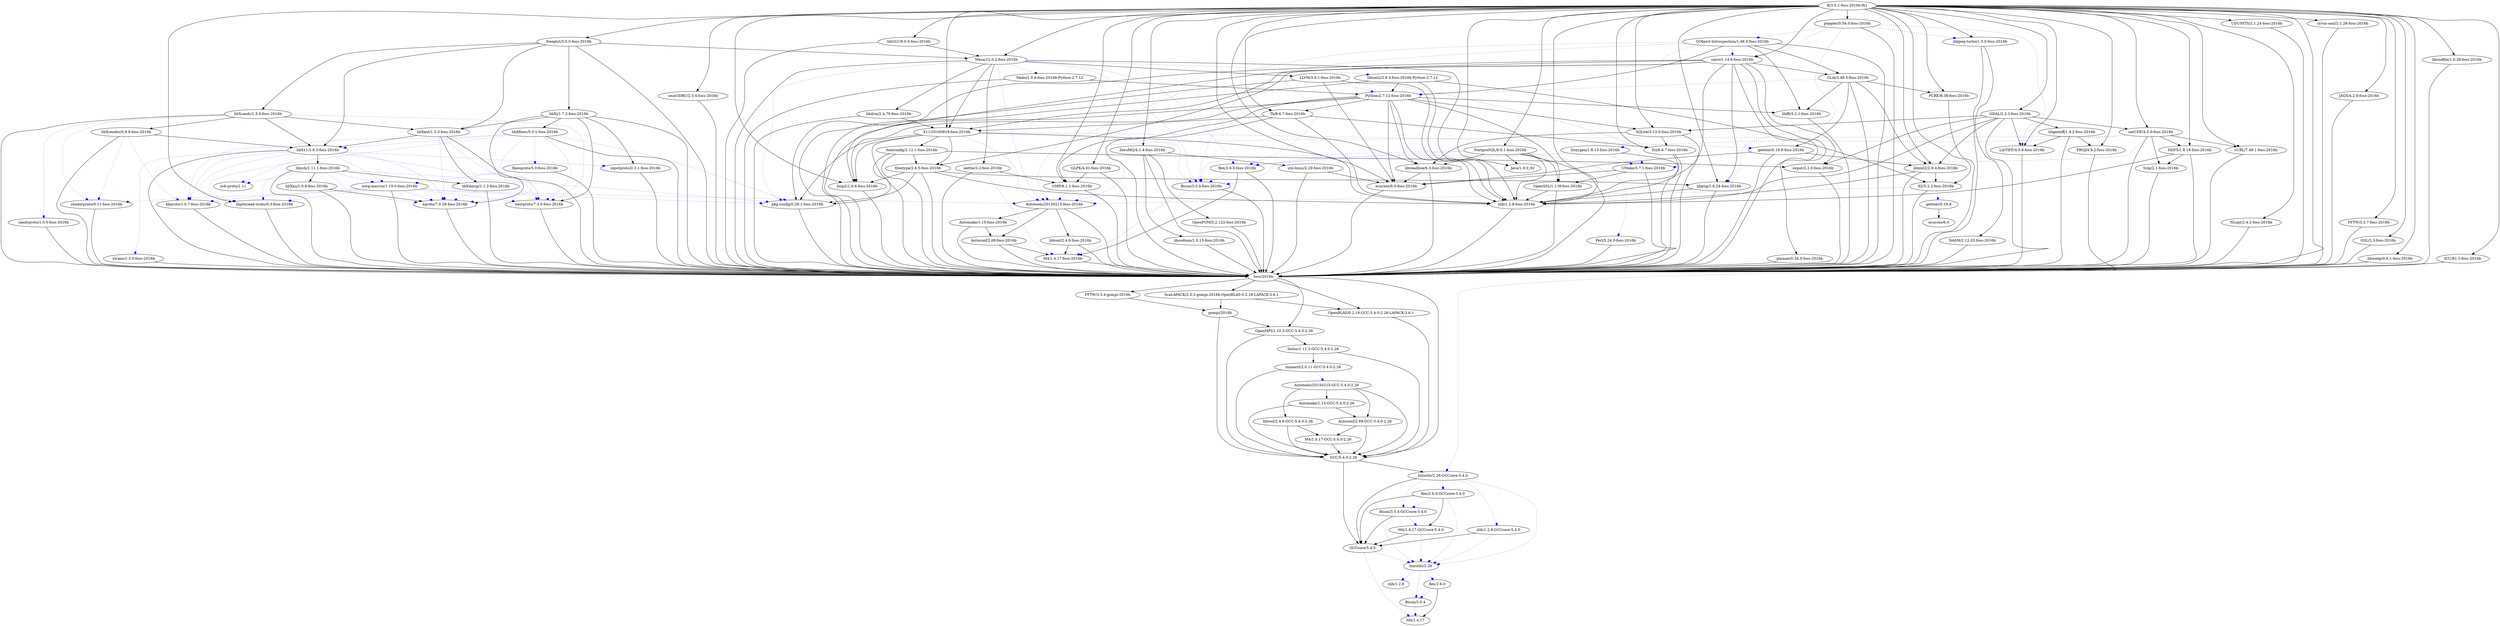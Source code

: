 digraph graphname {
"freetype/2.6.5-foss-2016b";
"JAGS/4.2.0-foss-2016b";
"bzip2/1.0.6-foss-2016b";
"M4/1.4.17";
"xextproto/7.3.0-foss-2016b";
"renderproto/0.11-foss-2016b";
"zlib/1.2.8";
"Bison/3.0.4";
"libtool/2.4.6-foss-2016b";
"nettle/3.2-foss-2016b";
"Automake/1.15-foss-2016b";
"inputproto/2.3.1-foss-2016b";
"pkg-config/0.29.1-foss-2016b";
"PostgreSQL/9.6.1-foss-2016b";
"FFTW/3.3.7-foss-2016b";
"GSL/2.3-foss-2016b";
"Autotools/20150215-GCC-5.4.0-2.26";
"Python/2.7.12-foss-2016b";
"libwebp/0.6.1-foss-2016b";
"libXfixes/5.0.1-foss-2016b";
"gettext/0.19.8";
"libXdmcp/1.1.2-foss-2016b";
"M4/1.4.17-GCC-5.4.0-2.26";
"xcb-proto/1.11";
"libXi/1.7.2-foss-2016b";
"binutils/2.26";
"Bison/3.0.4-GCCcore-5.4.0";
"libsndfile/1.0.28-foss-2016b";
"binutils/2.26-GCCcore-5.4.0";
"ncurses/6.0";
"PROJ/4.9.2-foss-2016b";
"GObject-Introspection/1.48.0-foss-2016b";
"util-linux/2.29-foss-2016b";
"OpenMPI/1.10.3-GCC-5.4.0-2.26";
"M4/1.4.17-foss-2016b";
"OpenPGM/5.2.122-foss-2016b";
"libGLU/9.0.0-foss-2016b";
"libxcb/1.11.1-foss-2016b";
"libX11/1.6.3-foss-2016b";
"libXext/1.3.3-foss-2016b";
"Autotools/20150215-foss-2016b";
"Perl/5.24.0-foss-2016b";
"gompi/2016b";
"Autoconf/2.69-foss-2016b";
"Mako/1.0.4-foss-2016b-Python-2.7.12";
"freeglut/3.0.0-foss-2016b";
"ScaLAPACK/2.0.2-gompi-2016b-OpenBLAS-0.2.18-LAPACK-3.6.1";
"fixesproto/5.0-foss-2016b";
"Automake/1.15-GCC-5.4.0-2.26";
"xorg-macros/1.19.0-foss-2016b";
"GCCcore/5.4.0";
"fontconfig/2.12.1-foss-2016b";
"netCDF/4.5.0-foss-2016b";
"GCC/5.4.0-2.26";
"unixODBC/2.3.4-foss-2016b";
"ZeroMQ/4.1.4-foss-2016b";
"GMP/6.1.1-foss-2016b";
"zlib/1.2.8-GCCcore-5.4.0";
"flex/2.6.0";
"libreadline/6.3-foss-2016b";
"poppler/0.54.0-foss-2016b";
"flex/2.6.0-foss-2016b";
"pixman/0.34.0-foss-2016b";
"kbproto/1.0.7-foss-2016b";
"libXrender/0.9.9-foss-2016b";
"R/3.5.1-foss-2016b-fh1";
"Bison/3.0.4-foss-2016b";
"Autoconf/2.69-GCC-5.4.0-2.26";
"CMake/3.7.1-foss-2016b";
"NLopt/2.4.2-foss-2016b";
"libXrandr/1.5.0-foss-2016b";
"PCRE/8.38-foss-2016b";
"libtool/2.4.6-GCC-5.4.0-2.26";
"GLib/2.49.5-foss-2016b";
"SQLite/3.13.0-foss-2016b";
"Java/1.8.0_92";
"libxml2/2.9.4-foss-2016b-Python-2.7.12";
"xtrans/1.3.5-foss-2016b";
"X11/20160819-foss-2016b";
"M4/1.4.17-GCCcore-5.4.0";
"LLVM/3.9.1-foss-2016b";
"Szip/2.1-foss-2016b";
"libjpeg-turbo/1.5.0-foss-2016b";
"xproto/7.0.28-foss-2016b";
"randrproto/1.5.0-foss-2016b";
"cairo/1.14.6-foss-2016b";
"libpng/1.6.24-foss-2016b";
"libgeotiff/1.4.2-foss-2016b";
"hwloc/1.11.3-GCC-5.4.0-2.26";
"UDUNITS/2.1.24-foss-2016b";
"GLPK/4.61-foss-2016b";
"Doxygen/1.8.13-foss-2016b";
"libXau/1.0.8-foss-2016b";
"XZ/5.2.2-foss-2016b";
"expat/2.2.0-foss-2016b";
"cURL/7.49.1-foss-2016b";
"libsodium/1.0.13-foss-2016b";
"GDAL/2.2.3-foss-2016b";
"Tk/8.6.7-foss-2016b";
"ncurses/6.0-foss-2016b";
"flex/2.6.0-GCCcore-5.4.0";
"Tcl/8.6.7-foss-2016b";
"HDF5/1.8.18-foss-2016b";
"libdrm/2.4.70-foss-2016b";
"libxml2/2.9.4-foss-2016b";
"FFTW/3.3.4-gompi-2016b";
"libffi/3.2.1-foss-2016b";
"NASM/2.12.02-foss-2016b";
"gettext/0.19.8-foss-2016b";
"foss/2016b";
"cyrus-sasl/2.1.26-foss-2016b";
"libpthread-stubs/0.3-foss-2016b";
"zlib/1.2.8-foss-2016b";
"OpenSSL/1.1.0f-foss-2016b";
"numactl/2.0.11-GCC-5.4.0-2.26";
"Mesa/12.0.2-foss-2016b";
"ICU/61.1-foss-2016b";
"LibTIFF/4.0.6-foss-2016b";
"OpenBLAS/0.2.18-GCC-5.4.0-2.26-LAPACK-3.6.1";
"freetype/2.6.5-foss-2016b" -> "libpng/1.6.24-foss-2016b";
"freetype/2.6.5-foss-2016b" -> "bzip2/1.0.6-foss-2016b";
"freetype/2.6.5-foss-2016b" -> "zlib/1.2.8-foss-2016b";
"freetype/2.6.5-foss-2016b" -> "pkg-config/0.29.1-foss-2016b";
"freetype/2.6.5-foss-2016b" -> "foss/2016b";
"JAGS/4.2.0-foss-2016b" -> "foss/2016b";
"bzip2/1.0.6-foss-2016b" -> "foss/2016b";
"xextproto/7.3.0-foss-2016b" -> "foss/2016b";
"renderproto/0.11-foss-2016b" -> "foss/2016b";
"Bison/3.0.4" -> "M4/1.4.17"  [color=blue, style=dotted, arrowhead=diamond];
"libtool/2.4.6-foss-2016b" -> "M4/1.4.17-foss-2016b";
"libtool/2.4.6-foss-2016b" -> "foss/2016b";
"nettle/3.2-foss-2016b" -> "GMP/6.1.1-foss-2016b";
"nettle/3.2-foss-2016b" -> "M4/1.4.17-foss-2016b"  [color=blue, style=dotted, arrowhead=diamond];
"nettle/3.2-foss-2016b" -> "foss/2016b";
"Automake/1.15-foss-2016b" -> "Autoconf/2.69-foss-2016b";
"Automake/1.15-foss-2016b" -> "foss/2016b";
"inputproto/2.3.1-foss-2016b" -> "foss/2016b";
"pkg-config/0.29.1-foss-2016b" -> "foss/2016b";
"PostgreSQL/9.6.1-foss-2016b" -> "Java/1.8.0_92";
"PostgreSQL/9.6.1-foss-2016b" -> "libreadline/6.3-foss-2016b";
"PostgreSQL/9.6.1-foss-2016b" -> "zlib/1.2.8-foss-2016b";
"PostgreSQL/9.6.1-foss-2016b" -> "OpenSSL/1.1.0f-foss-2016b";
"PostgreSQL/9.6.1-foss-2016b" -> "Bison/3.0.4-foss-2016b"  [color=blue, style=dotted, arrowhead=diamond];
"PostgreSQL/9.6.1-foss-2016b" -> "flex/2.6.0-foss-2016b"  [color=blue, style=dotted, arrowhead=diamond];
"PostgreSQL/9.6.1-foss-2016b" -> "Perl/5.24.0-foss-2016b"  [color=blue, style=dotted, arrowhead=diamond];
"PostgreSQL/9.6.1-foss-2016b" -> "foss/2016b";
"FFTW/3.3.7-foss-2016b" -> "foss/2016b";
"GSL/2.3-foss-2016b" -> "foss/2016b";
"Autotools/20150215-GCC-5.4.0-2.26" -> "Autoconf/2.69-GCC-5.4.0-2.26";
"Autotools/20150215-GCC-5.4.0-2.26" -> "Automake/1.15-GCC-5.4.0-2.26";
"Autotools/20150215-GCC-5.4.0-2.26" -> "libtool/2.4.6-GCC-5.4.0-2.26";
"Autotools/20150215-GCC-5.4.0-2.26" -> "GCC/5.4.0-2.26";
"Python/2.7.12-foss-2016b" -> "bzip2/1.0.6-foss-2016b";
"Python/2.7.12-foss-2016b" -> "zlib/1.2.8-foss-2016b";
"Python/2.7.12-foss-2016b" -> "libreadline/6.3-foss-2016b";
"Python/2.7.12-foss-2016b" -> "ncurses/6.0-foss-2016b";
"Python/2.7.12-foss-2016b" -> "SQLite/3.13.0-foss-2016b";
"Python/2.7.12-foss-2016b" -> "Tk/8.6.7-foss-2016b";
"Python/2.7.12-foss-2016b" -> "GMP/6.1.1-foss-2016b";
"Python/2.7.12-foss-2016b" -> "libffi/3.2.1-foss-2016b";
"Python/2.7.12-foss-2016b" -> "OpenSSL/1.1.0f-foss-2016b";
"Python/2.7.12-foss-2016b" -> "foss/2016b";
"libwebp/0.6.1-foss-2016b" -> "foss/2016b";
"libXfixes/5.0.1-foss-2016b" -> "fixesproto/5.0-foss-2016b"  [color=blue, style=dotted, arrowhead=diamond];
"libXfixes/5.0.1-foss-2016b" -> "xextproto/7.3.0-foss-2016b"  [color=blue, style=dotted, arrowhead=diamond];
"libXfixes/5.0.1-foss-2016b" -> "xproto/7.0.28-foss-2016b"  [color=blue, style=dotted, arrowhead=diamond];
"libXfixes/5.0.1-foss-2016b" -> "pkg-config/0.29.1-foss-2016b"  [color=blue, style=dotted, arrowhead=diamond];
"libXfixes/5.0.1-foss-2016b" -> "kbproto/1.0.7-foss-2016b"  [color=blue, style=dotted, arrowhead=diamond];
"libXfixes/5.0.1-foss-2016b" -> "libX11/1.6.3-foss-2016b"  [color=blue, style=dotted, arrowhead=diamond];
"libXfixes/5.0.1-foss-2016b" -> "libpthread-stubs/0.3-foss-2016b"  [color=blue, style=dotted, arrowhead=diamond];
"libXfixes/5.0.1-foss-2016b" -> "foss/2016b";
"gettext/0.19.8" -> "ncurses/6.0";
"libXdmcp/1.1.2-foss-2016b" -> "xproto/7.0.28-foss-2016b"  [color=blue, style=dotted, arrowhead=diamond];
"libXdmcp/1.1.2-foss-2016b" -> "foss/2016b";
"M4/1.4.17-GCC-5.4.0-2.26" -> "GCC/5.4.0-2.26";
"libXi/1.7.2-foss-2016b" -> "xproto/7.0.28-foss-2016b";
"libXi/1.7.2-foss-2016b" -> "xextproto/7.3.0-foss-2016b";
"libXi/1.7.2-foss-2016b" -> "libXext/1.3.3-foss-2016b";
"libXi/1.7.2-foss-2016b" -> "inputproto/2.3.1-foss-2016b";
"libXi/1.7.2-foss-2016b" -> "libXfixes/5.0.1-foss-2016b";
"libXi/1.7.2-foss-2016b" -> "foss/2016b";
"binutils/2.26" -> "flex/2.6.0"  [color=blue, style=dotted, arrowhead=diamond];
"binutils/2.26" -> "Bison/3.0.4"  [color=blue, style=dotted, arrowhead=diamond];
"binutils/2.26" -> "zlib/1.2.8"  [color=blue, style=dotted, arrowhead=diamond];
"Bison/3.0.4-GCCcore-5.4.0" -> "M4/1.4.17-GCCcore-5.4.0"  [color=blue, style=dotted, arrowhead=diamond];
"Bison/3.0.4-GCCcore-5.4.0" -> "binutils/2.26"  [color=blue, style=dotted, arrowhead=diamond];
"Bison/3.0.4-GCCcore-5.4.0" -> "GCCcore/5.4.0";
"libsndfile/1.0.28-foss-2016b" -> "foss/2016b";
"binutils/2.26-GCCcore-5.4.0" -> "flex/2.6.0-GCCcore-5.4.0"  [color=blue, style=dotted, arrowhead=diamond];
"binutils/2.26-GCCcore-5.4.0" -> "Bison/3.0.4-GCCcore-5.4.0"  [color=blue, style=dotted, arrowhead=diamond];
"binutils/2.26-GCCcore-5.4.0" -> "zlib/1.2.8-GCCcore-5.4.0"  [color=blue, style=dotted, arrowhead=diamond];
"binutils/2.26-GCCcore-5.4.0" -> "binutils/2.26"  [color=blue, style=dotted, arrowhead=diamond];
"binutils/2.26-GCCcore-5.4.0" -> "GCCcore/5.4.0";
"PROJ/4.9.2-foss-2016b" -> "foss/2016b";
"GObject-Introspection/1.48.0-foss-2016b" -> "Python/2.7.12-foss-2016b";
"GObject-Introspection/1.48.0-foss-2016b" -> "GLib/2.49.5-foss-2016b";
"GObject-Introspection/1.48.0-foss-2016b" -> "libffi/3.2.1-foss-2016b";
"GObject-Introspection/1.48.0-foss-2016b" -> "Autotools/20150215-foss-2016b"  [color=blue, style=dotted, arrowhead=diamond];
"GObject-Introspection/1.48.0-foss-2016b" -> "flex/2.6.0-foss-2016b"  [color=blue, style=dotted, arrowhead=diamond];
"GObject-Introspection/1.48.0-foss-2016b" -> "Bison/3.0.4-foss-2016b"  [color=blue, style=dotted, arrowhead=diamond];
"GObject-Introspection/1.48.0-foss-2016b" -> "cairo/1.14.6-foss-2016b"  [color=blue, style=dotted, arrowhead=diamond];
"GObject-Introspection/1.48.0-foss-2016b" -> "foss/2016b";
"util-linux/2.29-foss-2016b" -> "ncurses/6.0-foss-2016b";
"util-linux/2.29-foss-2016b" -> "foss/2016b";
"OpenMPI/1.10.3-GCC-5.4.0-2.26" -> "hwloc/1.11.3-GCC-5.4.0-2.26";
"OpenMPI/1.10.3-GCC-5.4.0-2.26" -> "GCC/5.4.0-2.26";
"M4/1.4.17-foss-2016b" -> "foss/2016b";
"OpenPGM/5.2.122-foss-2016b" -> "foss/2016b";
"libGLU/9.0.0-foss-2016b" -> "Mesa/12.0.2-foss-2016b";
"libGLU/9.0.0-foss-2016b" -> "foss/2016b";
"libxcb/1.11.1-foss-2016b" -> "libXau/1.0.8-foss-2016b";
"libxcb/1.11.1-foss-2016b" -> "libXdmcp/1.1.2-foss-2016b";
"libxcb/1.11.1-foss-2016b" -> "pkg-config/0.29.1-foss-2016b"  [color=blue, style=dotted, arrowhead=diamond];
"libxcb/1.11.1-foss-2016b" -> "xcb-proto/1.11"  [color=blue, style=dotted, arrowhead=diamond];
"libxcb/1.11.1-foss-2016b" -> "xproto/7.0.28-foss-2016b"  [color=blue, style=dotted, arrowhead=diamond];
"libxcb/1.11.1-foss-2016b" -> "libpthread-stubs/0.3-foss-2016b"  [color=blue, style=dotted, arrowhead=diamond];
"libxcb/1.11.1-foss-2016b" -> "xorg-macros/1.19.0-foss-2016b"  [color=blue, style=dotted, arrowhead=diamond];
"libxcb/1.11.1-foss-2016b" -> "foss/2016b";
"libX11/1.6.3-foss-2016b" -> "libxcb/1.11.1-foss-2016b";
"libX11/1.6.3-foss-2016b" -> "xextproto/7.3.0-foss-2016b"  [color=blue, style=dotted, arrowhead=diamond];
"libX11/1.6.3-foss-2016b" -> "xcb-proto/1.11"  [color=blue, style=dotted, arrowhead=diamond];
"libX11/1.6.3-foss-2016b" -> "inputproto/2.3.1-foss-2016b"  [color=blue, style=dotted, arrowhead=diamond];
"libX11/1.6.3-foss-2016b" -> "xproto/7.0.28-foss-2016b"  [color=blue, style=dotted, arrowhead=diamond];
"libX11/1.6.3-foss-2016b" -> "libpthread-stubs/0.3-foss-2016b"  [color=blue, style=dotted, arrowhead=diamond];
"libX11/1.6.3-foss-2016b" -> "kbproto/1.0.7-foss-2016b"  [color=blue, style=dotted, arrowhead=diamond];
"libX11/1.6.3-foss-2016b" -> "xtrans/1.3.5-foss-2016b"  [color=blue, style=dotted, arrowhead=diamond];
"libX11/1.6.3-foss-2016b" -> "xorg-macros/1.19.0-foss-2016b"  [color=blue, style=dotted, arrowhead=diamond];
"libX11/1.6.3-foss-2016b" -> "foss/2016b";
"libXext/1.3.3-foss-2016b" -> "libX11/1.6.3-foss-2016b";
"libXext/1.3.3-foss-2016b" -> "libXdmcp/1.1.2-foss-2016b";
"libXext/1.3.3-foss-2016b" -> "xproto/7.0.28-foss-2016b"  [color=blue, style=dotted, arrowhead=diamond];
"libXext/1.3.3-foss-2016b" -> "xextproto/7.3.0-foss-2016b"  [color=blue, style=dotted, arrowhead=diamond];
"libXext/1.3.3-foss-2016b" -> "foss/2016b";
"Autotools/20150215-foss-2016b" -> "Autoconf/2.69-foss-2016b";
"Autotools/20150215-foss-2016b" -> "Automake/1.15-foss-2016b";
"Autotools/20150215-foss-2016b" -> "libtool/2.4.6-foss-2016b";
"Autotools/20150215-foss-2016b" -> "foss/2016b";
"Perl/5.24.0-foss-2016b" -> "foss/2016b";
"gompi/2016b" -> "GCC/5.4.0-2.26";
"gompi/2016b" -> "OpenMPI/1.10.3-GCC-5.4.0-2.26";
"Autoconf/2.69-foss-2016b" -> "M4/1.4.17-foss-2016b";
"Autoconf/2.69-foss-2016b" -> "foss/2016b";
"Mako/1.0.4-foss-2016b-Python-2.7.12" -> "Python/2.7.12-foss-2016b";
"Mako/1.0.4-foss-2016b-Python-2.7.12" -> "foss/2016b";
"freeglut/3.0.0-foss-2016b" -> "libXi/1.7.2-foss-2016b";
"freeglut/3.0.0-foss-2016b" -> "libX11/1.6.3-foss-2016b";
"freeglut/3.0.0-foss-2016b" -> "libXext/1.3.3-foss-2016b";
"freeglut/3.0.0-foss-2016b" -> "libXrandr/1.5.0-foss-2016b";
"freeglut/3.0.0-foss-2016b" -> "Mesa/12.0.2-foss-2016b";
"freeglut/3.0.0-foss-2016b" -> "foss/2016b";
"ScaLAPACK/2.0.2-gompi-2016b-OpenBLAS-0.2.18-LAPACK-3.6.1" -> "OpenBLAS/0.2.18-GCC-5.4.0-2.26-LAPACK-3.6.1";
"ScaLAPACK/2.0.2-gompi-2016b-OpenBLAS-0.2.18-LAPACK-3.6.1" -> "gompi/2016b";
"fixesproto/5.0-foss-2016b" -> "xorg-macros/1.19.0-foss-2016b"  [color=blue, style=dotted, arrowhead=diamond];
"fixesproto/5.0-foss-2016b" -> "foss/2016b";
"Automake/1.15-GCC-5.4.0-2.26" -> "Autoconf/2.69-GCC-5.4.0-2.26";
"Automake/1.15-GCC-5.4.0-2.26" -> "GCC/5.4.0-2.26";
"xorg-macros/1.19.0-foss-2016b" -> "Autotools/20150215-foss-2016b"  [color=blue, style=dotted, arrowhead=diamond];
"xorg-macros/1.19.0-foss-2016b" -> "pkg-config/0.29.1-foss-2016b"  [color=blue, style=dotted, arrowhead=diamond];
"xorg-macros/1.19.0-foss-2016b" -> "renderproto/0.11-foss-2016b"  [color=blue, style=dotted, arrowhead=diamond];
"xorg-macros/1.19.0-foss-2016b" -> "xproto/7.0.28-foss-2016b"  [color=blue, style=dotted, arrowhead=diamond];
"xorg-macros/1.19.0-foss-2016b" -> "xextproto/7.3.0-foss-2016b"  [color=blue, style=dotted, arrowhead=diamond];
"xorg-macros/1.19.0-foss-2016b" -> "kbproto/1.0.7-foss-2016b"  [color=blue, style=dotted, arrowhead=diamond];
"xorg-macros/1.19.0-foss-2016b" -> "libpthread-stubs/0.3-foss-2016b"  [color=blue, style=dotted, arrowhead=diamond];
"xorg-macros/1.19.0-foss-2016b" -> "foss/2016b";
"GCCcore/5.4.0" -> "binutils/2.26"  [color=blue, style=dotted, arrowhead=diamond];
"GCCcore/5.4.0" -> "M4/1.4.17"  [color=blue, style=dotted, arrowhead=diamond];
"fontconfig/2.12.1-foss-2016b" -> "expat/2.2.0-foss-2016b";
"fontconfig/2.12.1-foss-2016b" -> "freetype/2.6.5-foss-2016b";
"fontconfig/2.12.1-foss-2016b" -> "pkg-config/0.29.1-foss-2016b";
"fontconfig/2.12.1-foss-2016b" -> "foss/2016b";
"netCDF/4.5.0-foss-2016b" -> "HDF5/1.8.18-foss-2016b";
"netCDF/4.5.0-foss-2016b" -> "cURL/7.49.1-foss-2016b";
"netCDF/4.5.0-foss-2016b" -> "Szip/2.1-foss-2016b";
"netCDF/4.5.0-foss-2016b" -> "Autotools/20150215-foss-2016b"  [color=blue, style=dotted, arrowhead=diamond];
"netCDF/4.5.0-foss-2016b" -> "CMake/3.7.1-foss-2016b"  [color=blue, style=dotted, arrowhead=diamond];
"netCDF/4.5.0-foss-2016b" -> "Doxygen/1.8.13-foss-2016b"  [color=blue, style=dotted, arrowhead=diamond];
"netCDF/4.5.0-foss-2016b" -> "foss/2016b";
"GCC/5.4.0-2.26" -> "GCCcore/5.4.0";
"GCC/5.4.0-2.26" -> "binutils/2.26-GCCcore-5.4.0";
"unixODBC/2.3.4-foss-2016b" -> "foss/2016b";
"ZeroMQ/4.1.4-foss-2016b" -> "OpenPGM/5.2.122-foss-2016b";
"ZeroMQ/4.1.4-foss-2016b" -> "util-linux/2.29-foss-2016b";
"ZeroMQ/4.1.4-foss-2016b" -> "libsodium/1.0.13-foss-2016b";
"ZeroMQ/4.1.4-foss-2016b" -> "foss/2016b";
"GMP/6.1.1-foss-2016b" -> "Autotools/20150215-foss-2016b"  [color=blue, style=dotted, arrowhead=diamond];
"GMP/6.1.1-foss-2016b" -> "foss/2016b";
"zlib/1.2.8-GCCcore-5.4.0" -> "binutils/2.26"  [color=blue, style=dotted, arrowhead=diamond];
"zlib/1.2.8-GCCcore-5.4.0" -> "GCCcore/5.4.0";
"flex/2.6.0" -> "M4/1.4.17";
"flex/2.6.0" -> "Bison/3.0.4"  [color=blue, style=dotted, arrowhead=diamond];
"libreadline/6.3-foss-2016b" -> "ncurses/6.0-foss-2016b";
"libreadline/6.3-foss-2016b" -> "foss/2016b";
"poppler/0.54.0-foss-2016b" -> "cairo/1.14.6-foss-2016b"  [color=blue, style=dotted, arrowhead=diamond];
"poppler/0.54.0-foss-2016b" -> "GObject-Introspection/1.48.0-foss-2016b"  [color=blue, style=dotted, arrowhead=diamond];
"poppler/0.54.0-foss-2016b" -> "libjpeg-turbo/1.5.0-foss-2016b"  [color=blue, style=dotted, arrowhead=diamond];
"poppler/0.54.0-foss-2016b" -> "libpng/1.6.24-foss-2016b"  [color=blue, style=dotted, arrowhead=diamond];
"poppler/0.54.0-foss-2016b" -> "LibTIFF/4.0.6-foss-2016b"  [color=blue, style=dotted, arrowhead=diamond];
"poppler/0.54.0-foss-2016b" -> "foss/2016b";
"flex/2.6.0-foss-2016b" -> "M4/1.4.17-foss-2016b";
"flex/2.6.0-foss-2016b" -> "Bison/3.0.4-foss-2016b"  [color=blue, style=dotted, arrowhead=diamond];
"flex/2.6.0-foss-2016b" -> "foss/2016b";
"pixman/0.34.0-foss-2016b" -> "foss/2016b";
"kbproto/1.0.7-foss-2016b" -> "foss/2016b";
"libXrender/0.9.9-foss-2016b" -> "libX11/1.6.3-foss-2016b";
"libXrender/0.9.9-foss-2016b" -> "kbproto/1.0.7-foss-2016b"  [color=blue, style=dotted, arrowhead=diamond];
"libXrender/0.9.9-foss-2016b" -> "renderproto/0.11-foss-2016b"  [color=blue, style=dotted, arrowhead=diamond];
"libXrender/0.9.9-foss-2016b" -> "foss/2016b";
"R/3.5.1-foss-2016b-fh1" -> "libreadline/6.3-foss-2016b";
"R/3.5.1-foss-2016b-fh1" -> "ncurses/6.0-foss-2016b";
"R/3.5.1-foss-2016b-fh1" -> "bzip2/1.0.6-foss-2016b";
"R/3.5.1-foss-2016b-fh1" -> "XZ/5.2.2-foss-2016b";
"R/3.5.1-foss-2016b-fh1" -> "zlib/1.2.8-foss-2016b";
"R/3.5.1-foss-2016b-fh1" -> "SQLite/3.13.0-foss-2016b";
"R/3.5.1-foss-2016b-fh1" -> "PCRE/8.38-foss-2016b";
"R/3.5.1-foss-2016b-fh1" -> "libwebp/0.6.1-foss-2016b";
"R/3.5.1-foss-2016b-fh1" -> "libpng/1.6.24-foss-2016b";
"R/3.5.1-foss-2016b-fh1" -> "libjpeg-turbo/1.5.0-foss-2016b";
"R/3.5.1-foss-2016b-fh1" -> "libpthread-stubs/0.3-foss-2016b";
"R/3.5.1-foss-2016b-fh1" -> "libsndfile/1.0.28-foss-2016b";
"R/3.5.1-foss-2016b-fh1" -> "LibTIFF/4.0.6-foss-2016b";
"R/3.5.1-foss-2016b-fh1" -> "Java/1.8.0_92";
"R/3.5.1-foss-2016b-fh1" -> "Tcl/8.6.7-foss-2016b";
"R/3.5.1-foss-2016b-fh1" -> "Tk/8.6.7-foss-2016b";
"R/3.5.1-foss-2016b-fh1" -> "cURL/7.49.1-foss-2016b";
"R/3.5.1-foss-2016b-fh1" -> "libxml2/2.9.4-foss-2016b";
"R/3.5.1-foss-2016b-fh1" -> "X11/20160819-foss-2016b";
"R/3.5.1-foss-2016b-fh1" -> "freeglut/3.0.0-foss-2016b";
"R/3.5.1-foss-2016b-fh1" -> "poppler/0.54.0-foss-2016b";
"R/3.5.1-foss-2016b-fh1" -> "GDAL/2.2.3-foss-2016b";
"R/3.5.1-foss-2016b-fh1" -> "PROJ/4.9.2-foss-2016b";
"R/3.5.1-foss-2016b-fh1" -> "GSL/2.3-foss-2016b";
"R/3.5.1-foss-2016b-fh1" -> "GMP/6.1.1-foss-2016b";
"R/3.5.1-foss-2016b-fh1" -> "NLopt/2.4.2-foss-2016b";
"R/3.5.1-foss-2016b-fh1" -> "JAGS/4.2.0-foss-2016b";
"R/3.5.1-foss-2016b-fh1" -> "libGLU/9.0.0-foss-2016b";
"R/3.5.1-foss-2016b-fh1" -> "Mesa/12.0.2-foss-2016b";
"R/3.5.1-foss-2016b-fh1" -> "cairo/1.14.6-foss-2016b";
"R/3.5.1-foss-2016b-fh1" -> "FFTW/3.3.7-foss-2016b";
"R/3.5.1-foss-2016b-fh1" -> "ICU/61.1-foss-2016b";
"R/3.5.1-foss-2016b-fh1" -> "PostgreSQL/9.6.1-foss-2016b";
"R/3.5.1-foss-2016b-fh1" -> "netCDF/4.5.0-foss-2016b";
"R/3.5.1-foss-2016b-fh1" -> "GLPK/4.61-foss-2016b";
"R/3.5.1-foss-2016b-fh1" -> "ZeroMQ/4.1.4-foss-2016b";
"R/3.5.1-foss-2016b-fh1" -> "HDF5/1.8.18-foss-2016b";
"R/3.5.1-foss-2016b-fh1" -> "UDUNITS/2.1.24-foss-2016b";
"R/3.5.1-foss-2016b-fh1" -> "cyrus-sasl/2.1.26-foss-2016b";
"R/3.5.1-foss-2016b-fh1" -> "unixODBC/2.3.4-foss-2016b";
"R/3.5.1-foss-2016b-fh1" -> "foss/2016b";
"Bison/3.0.4-foss-2016b" -> "M4/1.4.17-foss-2016b"  [color=blue, style=dotted, arrowhead=diamond];
"Bison/3.0.4-foss-2016b" -> "foss/2016b";
"Autoconf/2.69-GCC-5.4.0-2.26" -> "M4/1.4.17-GCC-5.4.0-2.26";
"Autoconf/2.69-GCC-5.4.0-2.26" -> "GCC/5.4.0-2.26";
"CMake/3.7.1-foss-2016b" -> "ncurses/6.0-foss-2016b";
"CMake/3.7.1-foss-2016b" -> "OpenSSL/1.1.0f-foss-2016b";
"CMake/3.7.1-foss-2016b" -> "foss/2016b";
"NLopt/2.4.2-foss-2016b" -> "foss/2016b";
"libXrandr/1.5.0-foss-2016b" -> "libX11/1.6.3-foss-2016b";
"libXrandr/1.5.0-foss-2016b" -> "libXext/1.3.3-foss-2016b";
"libXrandr/1.5.0-foss-2016b" -> "libXrender/0.9.9-foss-2016b";
"libXrandr/1.5.0-foss-2016b" -> "randrproto/1.5.0-foss-2016b"  [color=blue, style=dotted, arrowhead=diamond];
"libXrandr/1.5.0-foss-2016b" -> "renderproto/0.11-foss-2016b"  [color=blue, style=dotted, arrowhead=diamond];
"libXrandr/1.5.0-foss-2016b" -> "xextproto/7.3.0-foss-2016b"  [color=blue, style=dotted, arrowhead=diamond];
"libXrandr/1.5.0-foss-2016b" -> "foss/2016b";
"PCRE/8.38-foss-2016b" -> "foss/2016b";
"libtool/2.4.6-GCC-5.4.0-2.26" -> "M4/1.4.17-GCC-5.4.0-2.26";
"libtool/2.4.6-GCC-5.4.0-2.26" -> "GCC/5.4.0-2.26";
"GLib/2.49.5-foss-2016b" -> "libffi/3.2.1-foss-2016b";
"GLib/2.49.5-foss-2016b" -> "gettext/0.19.8-foss-2016b";
"GLib/2.49.5-foss-2016b" -> "libxml2/2.9.4-foss-2016b";
"GLib/2.49.5-foss-2016b" -> "PCRE/8.38-foss-2016b";
"GLib/2.49.5-foss-2016b" -> "Python/2.7.12-foss-2016b"  [color=blue, style=dotted, arrowhead=diamond];
"GLib/2.49.5-foss-2016b" -> "foss/2016b";
"SQLite/3.13.0-foss-2016b" -> "libreadline/6.3-foss-2016b";
"SQLite/3.13.0-foss-2016b" -> "Tcl/8.6.7-foss-2016b";
"SQLite/3.13.0-foss-2016b" -> "foss/2016b";
"libxml2/2.9.4-foss-2016b-Python-2.7.12" -> "zlib/1.2.8-foss-2016b";
"libxml2/2.9.4-foss-2016b-Python-2.7.12" -> "XZ/5.2.2-foss-2016b";
"libxml2/2.9.4-foss-2016b-Python-2.7.12" -> "Python/2.7.12-foss-2016b";
"libxml2/2.9.4-foss-2016b-Python-2.7.12" -> "foss/2016b";
"xtrans/1.3.5-foss-2016b" -> "foss/2016b";
"X11/20160819-foss-2016b" -> "freetype/2.6.5-foss-2016b";
"X11/20160819-foss-2016b" -> "fontconfig/2.12.1-foss-2016b";
"X11/20160819-foss-2016b" -> "zlib/1.2.8-foss-2016b";
"X11/20160819-foss-2016b" -> "bzip2/1.0.6-foss-2016b";
"X11/20160819-foss-2016b" -> "pkg-config/0.29.1-foss-2016b";
"X11/20160819-foss-2016b" -> "Autotools/20150215-foss-2016b"  [color=blue, style=dotted, arrowhead=diamond];
"X11/20160819-foss-2016b" -> "Bison/3.0.4-foss-2016b"  [color=blue, style=dotted, arrowhead=diamond];
"X11/20160819-foss-2016b" -> "gettext/0.19.8-foss-2016b"  [color=blue, style=dotted, arrowhead=diamond];
"X11/20160819-foss-2016b" -> "foss/2016b";
"M4/1.4.17-GCCcore-5.4.0" -> "binutils/2.26"  [color=blue, style=dotted, arrowhead=diamond];
"M4/1.4.17-GCCcore-5.4.0" -> "GCCcore/5.4.0";
"LLVM/3.9.1-foss-2016b" -> "ncurses/6.0-foss-2016b";
"LLVM/3.9.1-foss-2016b" -> "zlib/1.2.8-foss-2016b";
"LLVM/3.9.1-foss-2016b" -> "CMake/3.7.1-foss-2016b"  [color=blue, style=dotted, arrowhead=diamond];
"LLVM/3.9.1-foss-2016b" -> "Python/2.7.12-foss-2016b"  [color=blue, style=dotted, arrowhead=diamond];
"LLVM/3.9.1-foss-2016b" -> "foss/2016b";
"Szip/2.1-foss-2016b" -> "foss/2016b";
"libjpeg-turbo/1.5.0-foss-2016b" -> "NASM/2.12.02-foss-2016b";
"libjpeg-turbo/1.5.0-foss-2016b" -> "foss/2016b";
"xproto/7.0.28-foss-2016b" -> "foss/2016b";
"randrproto/1.5.0-foss-2016b" -> "foss/2016b";
"cairo/1.14.6-foss-2016b" -> "pkg-config/0.29.1-foss-2016b";
"cairo/1.14.6-foss-2016b" -> "bzip2/1.0.6-foss-2016b";
"cairo/1.14.6-foss-2016b" -> "zlib/1.2.8-foss-2016b";
"cairo/1.14.6-foss-2016b" -> "libpng/1.6.24-foss-2016b";
"cairo/1.14.6-foss-2016b" -> "freetype/2.6.5-foss-2016b";
"cairo/1.14.6-foss-2016b" -> "pixman/0.34.0-foss-2016b";
"cairo/1.14.6-foss-2016b" -> "expat/2.2.0-foss-2016b";
"cairo/1.14.6-foss-2016b" -> "GLib/2.49.5-foss-2016b";
"cairo/1.14.6-foss-2016b" -> "X11/20160819-foss-2016b";
"cairo/1.14.6-foss-2016b" -> "foss/2016b";
"libpng/1.6.24-foss-2016b" -> "zlib/1.2.8-foss-2016b";
"libpng/1.6.24-foss-2016b" -> "foss/2016b";
"libgeotiff/1.4.2-foss-2016b" -> "PROJ/4.9.2-foss-2016b";
"libgeotiff/1.4.2-foss-2016b" -> "LibTIFF/4.0.6-foss-2016b";
"libgeotiff/1.4.2-foss-2016b" -> "foss/2016b";
"hwloc/1.11.3-GCC-5.4.0-2.26" -> "numactl/2.0.11-GCC-5.4.0-2.26";
"hwloc/1.11.3-GCC-5.4.0-2.26" -> "GCC/5.4.0-2.26";
"UDUNITS/2.1.24-foss-2016b" -> "foss/2016b";
"GLPK/4.61-foss-2016b" -> "GMP/6.1.1-foss-2016b";
"GLPK/4.61-foss-2016b" -> "foss/2016b";
"Doxygen/1.8.13-foss-2016b" -> "CMake/3.7.1-foss-2016b"  [color=blue, style=dotted, arrowhead=diamond];
"Doxygen/1.8.13-foss-2016b" -> "flex/2.6.0-foss-2016b"  [color=blue, style=dotted, arrowhead=diamond];
"Doxygen/1.8.13-foss-2016b" -> "Bison/3.0.4-foss-2016b"  [color=blue, style=dotted, arrowhead=diamond];
"Doxygen/1.8.13-foss-2016b" -> "foss/2016b";
"libXau/1.0.8-foss-2016b" -> "xproto/7.0.28-foss-2016b";
"libXau/1.0.8-foss-2016b" -> "foss/2016b";
"XZ/5.2.2-foss-2016b" -> "Autotools/20150215-foss-2016b"  [color=blue, style=dotted, arrowhead=diamond];
"XZ/5.2.2-foss-2016b" -> "gettext/0.19.8"  [color=blue, style=dotted, arrowhead=diamond];
"XZ/5.2.2-foss-2016b" -> "foss/2016b";
"expat/2.2.0-foss-2016b" -> "foss/2016b";
"cURL/7.49.1-foss-2016b" -> "foss/2016b";
"libsodium/1.0.13-foss-2016b" -> "foss/2016b";
"GDAL/2.2.3-foss-2016b" -> "netCDF/4.5.0-foss-2016b";
"GDAL/2.2.3-foss-2016b" -> "expat/2.2.0-foss-2016b";
"GDAL/2.2.3-foss-2016b" -> "libxml2/2.9.4-foss-2016b";
"GDAL/2.2.3-foss-2016b" -> "zlib/1.2.8-foss-2016b";
"GDAL/2.2.3-foss-2016b" -> "SQLite/3.13.0-foss-2016b";
"GDAL/2.2.3-foss-2016b" -> "LibTIFF/4.0.6-foss-2016b";
"GDAL/2.2.3-foss-2016b" -> "libgeotiff/1.4.2-foss-2016b";
"GDAL/2.2.3-foss-2016b" -> "foss/2016b";
"Tk/8.6.7-foss-2016b" -> "Tcl/8.6.7-foss-2016b";
"Tk/8.6.7-foss-2016b" -> "X11/20160819-foss-2016b";
"Tk/8.6.7-foss-2016b" -> "zlib/1.2.8-foss-2016b";
"Tk/8.6.7-foss-2016b" -> "foss/2016b";
"ncurses/6.0-foss-2016b" -> "foss/2016b";
"flex/2.6.0-GCCcore-5.4.0" -> "M4/1.4.17-GCCcore-5.4.0";
"flex/2.6.0-GCCcore-5.4.0" -> "Bison/3.0.4-GCCcore-5.4.0"  [color=blue, style=dotted, arrowhead=diamond];
"flex/2.6.0-GCCcore-5.4.0" -> "binutils/2.26"  [color=blue, style=dotted, arrowhead=diamond];
"flex/2.6.0-GCCcore-5.4.0" -> "GCCcore/5.4.0";
"Tcl/8.6.7-foss-2016b" -> "zlib/1.2.8-foss-2016b";
"Tcl/8.6.7-foss-2016b" -> "foss/2016b";
"HDF5/1.8.18-foss-2016b" -> "zlib/1.2.8-foss-2016b";
"HDF5/1.8.18-foss-2016b" -> "Szip/2.1-foss-2016b";
"HDF5/1.8.18-foss-2016b" -> "foss/2016b";
"libdrm/2.4.70-foss-2016b" -> "X11/20160819-foss-2016b";
"libdrm/2.4.70-foss-2016b" -> "foss/2016b";
"libxml2/2.9.4-foss-2016b" -> "zlib/1.2.8-foss-2016b";
"libxml2/2.9.4-foss-2016b" -> "XZ/5.2.2-foss-2016b";
"libxml2/2.9.4-foss-2016b" -> "foss/2016b";
"FFTW/3.3.4-gompi-2016b" -> "gompi/2016b";
"libffi/3.2.1-foss-2016b" -> "foss/2016b";
"NASM/2.12.02-foss-2016b" -> "foss/2016b";
"gettext/0.19.8-foss-2016b" -> "libxml2/2.9.4-foss-2016b";
"gettext/0.19.8-foss-2016b" -> "ncurses/6.0-foss-2016b";
"gettext/0.19.8-foss-2016b" -> "foss/2016b";
"foss/2016b" -> "GCC/5.4.0-2.26";
"foss/2016b" -> "OpenMPI/1.10.3-GCC-5.4.0-2.26";
"foss/2016b" -> "OpenBLAS/0.2.18-GCC-5.4.0-2.26-LAPACK-3.6.1";
"foss/2016b" -> "FFTW/3.3.4-gompi-2016b";
"foss/2016b" -> "ScaLAPACK/2.0.2-gompi-2016b-OpenBLAS-0.2.18-LAPACK-3.6.1";
"cyrus-sasl/2.1.26-foss-2016b" -> "foss/2016b";
"libpthread-stubs/0.3-foss-2016b" -> "foss/2016b";
"zlib/1.2.8-foss-2016b" -> "foss/2016b";
"OpenSSL/1.1.0f-foss-2016b" -> "zlib/1.2.8-foss-2016b";
"OpenSSL/1.1.0f-foss-2016b" -> "foss/2016b";
"numactl/2.0.11-GCC-5.4.0-2.26" -> "Autotools/20150215-GCC-5.4.0-2.26"  [color=blue, style=dotted, arrowhead=diamond];
"numactl/2.0.11-GCC-5.4.0-2.26" -> "GCC/5.4.0-2.26";
"Mesa/12.0.2-foss-2016b" -> "zlib/1.2.8-foss-2016b";
"Mesa/12.0.2-foss-2016b" -> "nettle/3.2-foss-2016b";
"Mesa/12.0.2-foss-2016b" -> "libdrm/2.4.70-foss-2016b";
"Mesa/12.0.2-foss-2016b" -> "LLVM/3.9.1-foss-2016b";
"Mesa/12.0.2-foss-2016b" -> "X11/20160819-foss-2016b";
"Mesa/12.0.2-foss-2016b" -> "flex/2.6.0-foss-2016b"  [color=blue, style=dotted, arrowhead=diamond];
"Mesa/12.0.2-foss-2016b" -> "Bison/3.0.4-foss-2016b"  [color=blue, style=dotted, arrowhead=diamond];
"Mesa/12.0.2-foss-2016b" -> "Autotools/20150215-foss-2016b"  [color=blue, style=dotted, arrowhead=diamond];
"Mesa/12.0.2-foss-2016b" -> "pkg-config/0.29.1-foss-2016b"  [color=blue, style=dotted, arrowhead=diamond];
"Mesa/12.0.2-foss-2016b" -> "Mako/1.0.4-foss-2016b-Python-2.7.12"  [color=blue, style=dotted, arrowhead=diamond];
"Mesa/12.0.2-foss-2016b" -> "libxml2/2.9.4-foss-2016b-Python-2.7.12"  [color=blue, style=dotted, arrowhead=diamond];
"Mesa/12.0.2-foss-2016b" -> "foss/2016b";
"ICU/61.1-foss-2016b" -> "binutils/2.26-GCCcore-5.4.0"  [color=blue, style=dotted, arrowhead=diamond];
"ICU/61.1-foss-2016b" -> "foss/2016b";
"LibTIFF/4.0.6-foss-2016b" -> "foss/2016b";
"OpenBLAS/0.2.18-GCC-5.4.0-2.26-LAPACK-3.6.1" -> "GCC/5.4.0-2.26";
}
